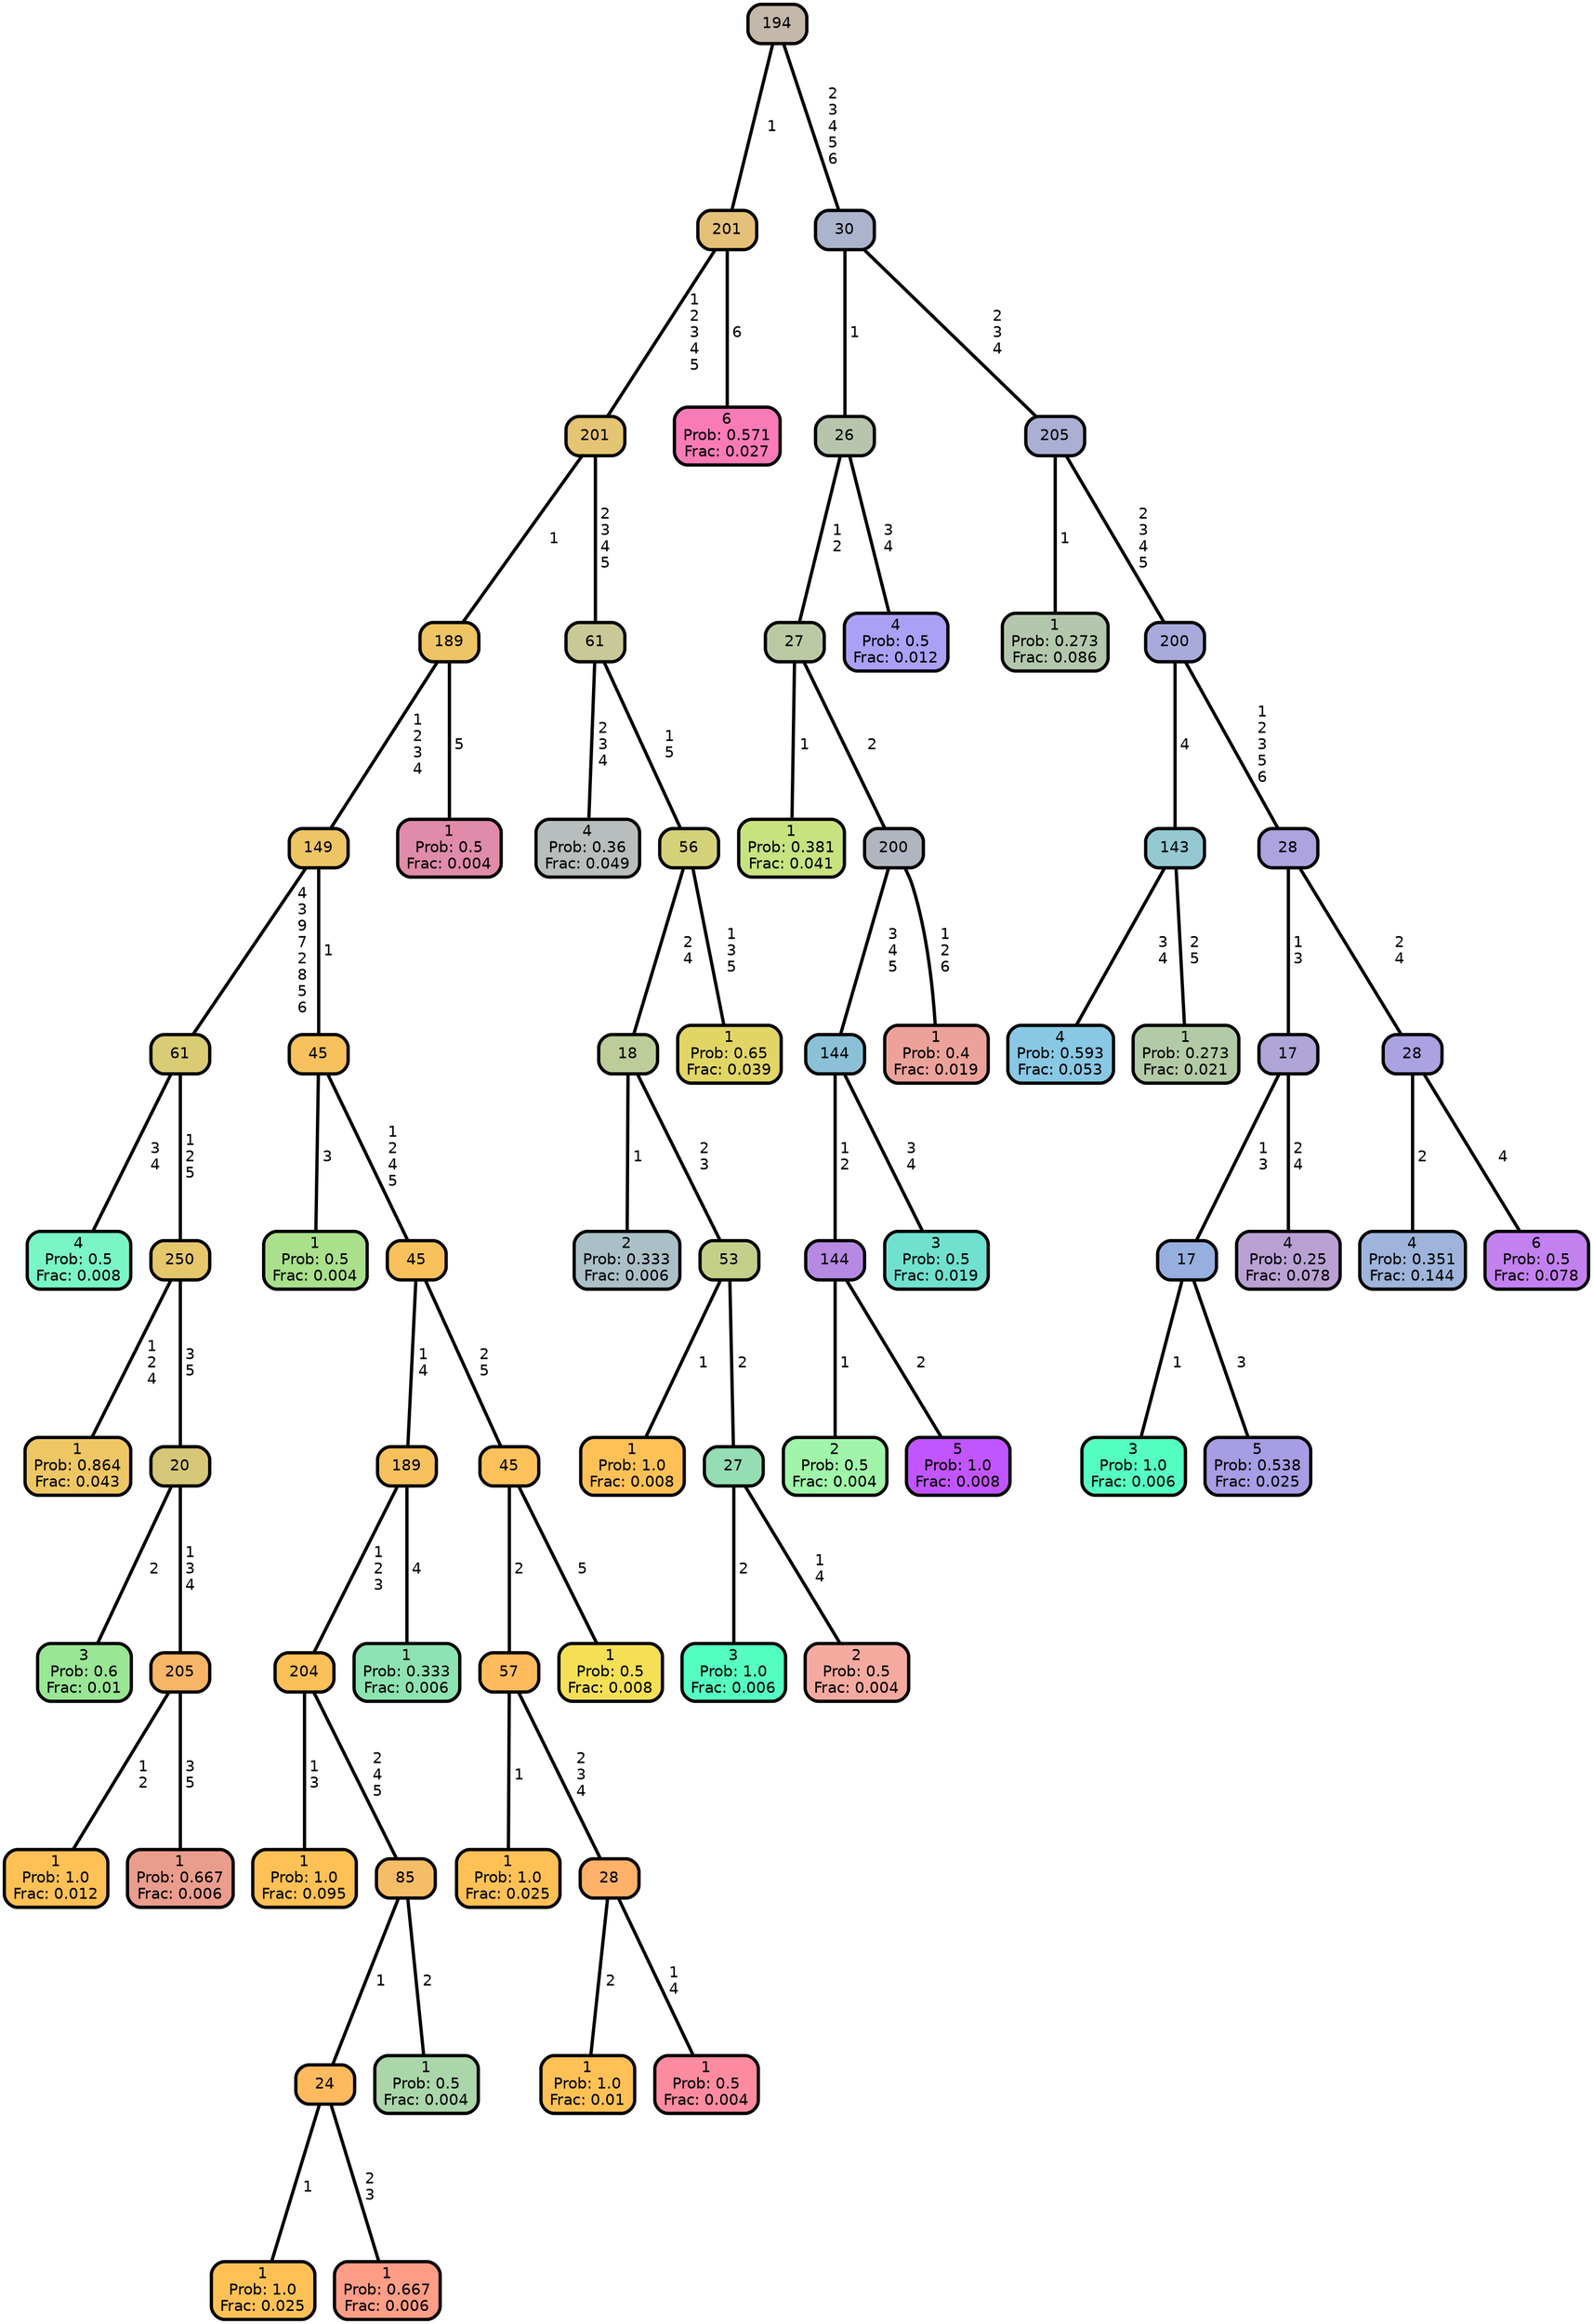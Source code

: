 graph Tree {
node [shape=box, style="filled, rounded",color="black",penwidth="3",fontcolor="black",                 fontname=helvetica] ;
graph [ranksep="0 equally", splines=straight,                 bgcolor=transparent, dpi=200] ;
edge [fontname=helvetica, color=black] ;
0 [label="4
Prob: 0.5
Frac: 0.008", fillcolor="#7af5c5"] ;
1 [label="61", fillcolor="#dacb75"] ;
2 [label="1
Prob: 0.864
Frac: 0.043", fillcolor="#eec764"] ;
3 [label="250", fillcolor="#e5c76c"] ;
4 [label="3
Prob: 0.6
Frac: 0.01", fillcolor="#99e695"] ;
5 [label="20", fillcolor="#d6c678"] ;
6 [label="1
Prob: 1.0
Frac: 0.012", fillcolor="#ffc155"] ;
7 [label="205", fillcolor="#f8b567"] ;
8 [label="1
Prob: 0.667
Frac: 0.006", fillcolor="#ea9d8d"] ;
9 [label="149", fillcolor="#eec564"] ;
10 [label="1
Prob: 0.5
Frac: 0.004", fillcolor="#aae08b"] ;
11 [label="45", fillcolor="#f7c25d"] ;
12 [label="1
Prob: 1.0
Frac: 0.095", fillcolor="#ffc155"] ;
13 [label="204", fillcolor="#fcc059"] ;
14 [label="1
Prob: 1.0
Frac: 0.025", fillcolor="#ffc155"] ;
15 [label="24", fillcolor="#ffba5e"] ;
16 [label="1
Prob: 0.667
Frac: 0.006", fillcolor="#ff9d87"] ;
17 [label="85", fillcolor="#f5bd66"] ;
18 [label="1
Prob: 0.5
Frac: 0.004", fillcolor="#aad6aa"] ;
19 [label="189", fillcolor="#f7c15d"] ;
20 [label="1
Prob: 0.333
Frac: 0.006", fillcolor="#8de3b1"] ;
21 [label="45", fillcolor="#f9c15c"] ;
22 [label="1
Prob: 1.0
Frac: 0.025", fillcolor="#ffc155"] ;
23 [label="57", fillcolor="#ffbb5c"] ;
24 [label="1
Prob: 1.0
Frac: 0.01", fillcolor="#ffc155"] ;
25 [label="28", fillcolor="#ffb16a"] ;
26 [label="1
Prob: 0.5
Frac: 0.004", fillcolor="#ff8ba0"] ;
27 [label="45", fillcolor="#fdc15b"] ;
28 [label="1
Prob: 0.5
Frac: 0.008", fillcolor="#f5e055"] ;
29 [label="189", fillcolor="#eec465"] ;
30 [label="1
Prob: 0.5
Frac: 0.004", fillcolor="#e08baa"] ;
31 [label="201", fillcolor="#e3c574"] ;
32 [label="4
Prob: 0.36
Frac: 0.049", fillcolor="#b8bebd"] ;
33 [label="61", fillcolor="#c8c996"] ;
34 [label="2
Prob: 0.333
Frac: 0.006", fillcolor="#abbfc6"] ;
35 [label="18", fillcolor="#bdcc98"] ;
36 [label="1
Prob: 1.0
Frac: 0.008", fillcolor="#ffc155"] ;
37 [label="53", fillcolor="#c4d089"] ;
38 [label="3
Prob: 1.0
Frac: 0.006", fillcolor="#55ffc1"] ;
39 [label="27", fillcolor="#95ddb3"] ;
40 [label="2
Prob: 0.5
Frac: 0.004", fillcolor="#f5aaa0"] ;
41 [label="56", fillcolor="#d4d278"] ;
42 [label="1
Prob: 0.65
Frac: 0.039", fillcolor="#e1d665"] ;
43 [label="201", fillcolor="#e5c078"] ;
44 [label="6
Prob: 0.571
Frac: 0.027", fillcolor="#fa7bb6"] ;
45 [label="194", fillcolor="#c3b8aa"] ;
46 [label="1
Prob: 0.381
Frac: 0.041", fillcolor="#c7e37f"] ;
47 [label="27", fillcolor="#bac9a3"] ;
48 [label="2
Prob: 0.5
Frac: 0.004", fillcolor="#a0f5aa"] ;
49 [label="144", fillcolor="#b68ae2"] ;
50 [label="5
Prob: 1.0
Frac: 0.008", fillcolor="#c155ff"] ;
51 [label="144", fillcolor="#8ac1d6"] ;
52 [label="3
Prob: 0.5
Frac: 0.019", fillcolor="#70e1cf"] ;
53 [label="200", fillcolor="#b0b5bf"] ;
54 [label="1
Prob: 0.4
Frac: 0.019", fillcolor="#eca29b"] ;
55 [label="26", fillcolor="#b8c5ac"] ;
56 [label="4
Prob: 0.5
Frac: 0.012", fillcolor="#aaa0f5"] ;
57 [label="30", fillcolor="#acb3cc"] ;
58 [label="1
Prob: 0.273
Frac: 0.086", fillcolor="#b3c7ac"] ;
59 [label="205", fillcolor="#aaafd3"] ;
60 [label="4
Prob: 0.593
Frac: 0.053", fillcolor="#88c8e4"] ;
61 [label="143", fillcolor="#94c9d2"] ;
62 [label="1
Prob: 0.273
Frac: 0.021", fillcolor="#b2cba6"] ;
63 [label="200", fillcolor="#a8aadc"] ;
64 [label="3
Prob: 1.0
Frac: 0.006", fillcolor="#55ffc1"] ;
65 [label="17", fillcolor="#97afde"] ;
66 [label="5
Prob: 0.538
Frac: 0.025", fillcolor="#a69de4"] ;
67 [label="17", fillcolor="#afa5d7"] ;
68 [label="4
Prob: 0.25
Frac: 0.078", fillcolor="#b9a1d4"] ;
69 [label="28", fillcolor="#ada3de"] ;
70 [label="4
Prob: 0.351
Frac: 0.144", fillcolor="#9eb4da"] ;
71 [label="28", fillcolor="#aba2e1"] ;
72 [label="6
Prob: 0.5
Frac: 0.078", fillcolor="#c381ef"] ;
1 -- 0 [label=" 3\n 4",penwidth=3] ;
1 -- 3 [label=" 1\n 2\n 5",penwidth=3] ;
3 -- 2 [label=" 1\n 2\n 4",penwidth=3] ;
3 -- 5 [label=" 3\n 5",penwidth=3] ;
5 -- 4 [label=" 2",penwidth=3] ;
5 -- 7 [label=" 1\n 3\n 4",penwidth=3] ;
7 -- 6 [label=" 1\n 2",penwidth=3] ;
7 -- 8 [label=" 3\n 5",penwidth=3] ;
9 -- 1 [label=" 4\n 3\n 9\n 7\n 2\n 8\n 5\n 6",penwidth=3] ;
9 -- 11 [label=" 1",penwidth=3] ;
11 -- 10 [label=" 3",penwidth=3] ;
11 -- 21 [label=" 1\n 2\n 4\n 5",penwidth=3] ;
13 -- 12 [label=" 1\n 3",penwidth=3] ;
13 -- 17 [label=" 2\n 4\n 5",penwidth=3] ;
15 -- 14 [label=" 1",penwidth=3] ;
15 -- 16 [label=" 2\n 3",penwidth=3] ;
17 -- 15 [label=" 1",penwidth=3] ;
17 -- 18 [label=" 2",penwidth=3] ;
19 -- 13 [label=" 1\n 2\n 3",penwidth=3] ;
19 -- 20 [label=" 4",penwidth=3] ;
21 -- 19 [label=" 1\n 4",penwidth=3] ;
21 -- 27 [label=" 2\n 5",penwidth=3] ;
23 -- 22 [label=" 1",penwidth=3] ;
23 -- 25 [label=" 2\n 3\n 4",penwidth=3] ;
25 -- 24 [label=" 2",penwidth=3] ;
25 -- 26 [label=" 1\n 4",penwidth=3] ;
27 -- 23 [label=" 2",penwidth=3] ;
27 -- 28 [label=" 5",penwidth=3] ;
29 -- 9 [label=" 1\n 2\n 3\n 4",penwidth=3] ;
29 -- 30 [label=" 5",penwidth=3] ;
31 -- 29 [label=" 1",penwidth=3] ;
31 -- 33 [label=" 2\n 3\n 4\n 5",penwidth=3] ;
33 -- 32 [label=" 2\n 3\n 4",penwidth=3] ;
33 -- 41 [label=" 1\n 5",penwidth=3] ;
35 -- 34 [label=" 1",penwidth=3] ;
35 -- 37 [label=" 2\n 3",penwidth=3] ;
37 -- 36 [label=" 1",penwidth=3] ;
37 -- 39 [label=" 2",penwidth=3] ;
39 -- 38 [label=" 2",penwidth=3] ;
39 -- 40 [label=" 1\n 4",penwidth=3] ;
41 -- 35 [label=" 2\n 4",penwidth=3] ;
41 -- 42 [label=" 1\n 3\n 5",penwidth=3] ;
43 -- 31 [label=" 1\n 2\n 3\n 4\n 5",penwidth=3] ;
43 -- 44 [label=" 6",penwidth=3] ;
45 -- 43 [label=" 1",penwidth=3] ;
45 -- 57 [label=" 2\n 3\n 4\n 5\n 6",penwidth=3] ;
47 -- 46 [label=" 1",penwidth=3] ;
47 -- 53 [label=" 2",penwidth=3] ;
49 -- 48 [label=" 1",penwidth=3] ;
49 -- 50 [label=" 2",penwidth=3] ;
51 -- 49 [label=" 1\n 2",penwidth=3] ;
51 -- 52 [label=" 3\n 4",penwidth=3] ;
53 -- 51 [label=" 3\n 4\n 5",penwidth=3] ;
53 -- 54 [label=" 1\n 2\n 6",penwidth=3] ;
55 -- 47 [label=" 1\n 2",penwidth=3] ;
55 -- 56 [label=" 3\n 4",penwidth=3] ;
57 -- 55 [label=" 1",penwidth=3] ;
57 -- 59 [label=" 2\n 3\n 4",penwidth=3] ;
59 -- 58 [label=" 1",penwidth=3] ;
59 -- 63 [label=" 2\n 3\n 4\n 5",penwidth=3] ;
61 -- 60 [label=" 3\n 4",penwidth=3] ;
61 -- 62 [label=" 2\n 5",penwidth=3] ;
63 -- 61 [label=" 4",penwidth=3] ;
63 -- 69 [label=" 1\n 2\n 3\n 5\n 6",penwidth=3] ;
65 -- 64 [label=" 1",penwidth=3] ;
65 -- 66 [label=" 3",penwidth=3] ;
67 -- 65 [label=" 1\n 3",penwidth=3] ;
67 -- 68 [label=" 2\n 4",penwidth=3] ;
69 -- 67 [label=" 1\n 3",penwidth=3] ;
69 -- 71 [label=" 2\n 4",penwidth=3] ;
71 -- 70 [label=" 2",penwidth=3] ;
71 -- 72 [label=" 4",penwidth=3] ;
{rank = same;}}